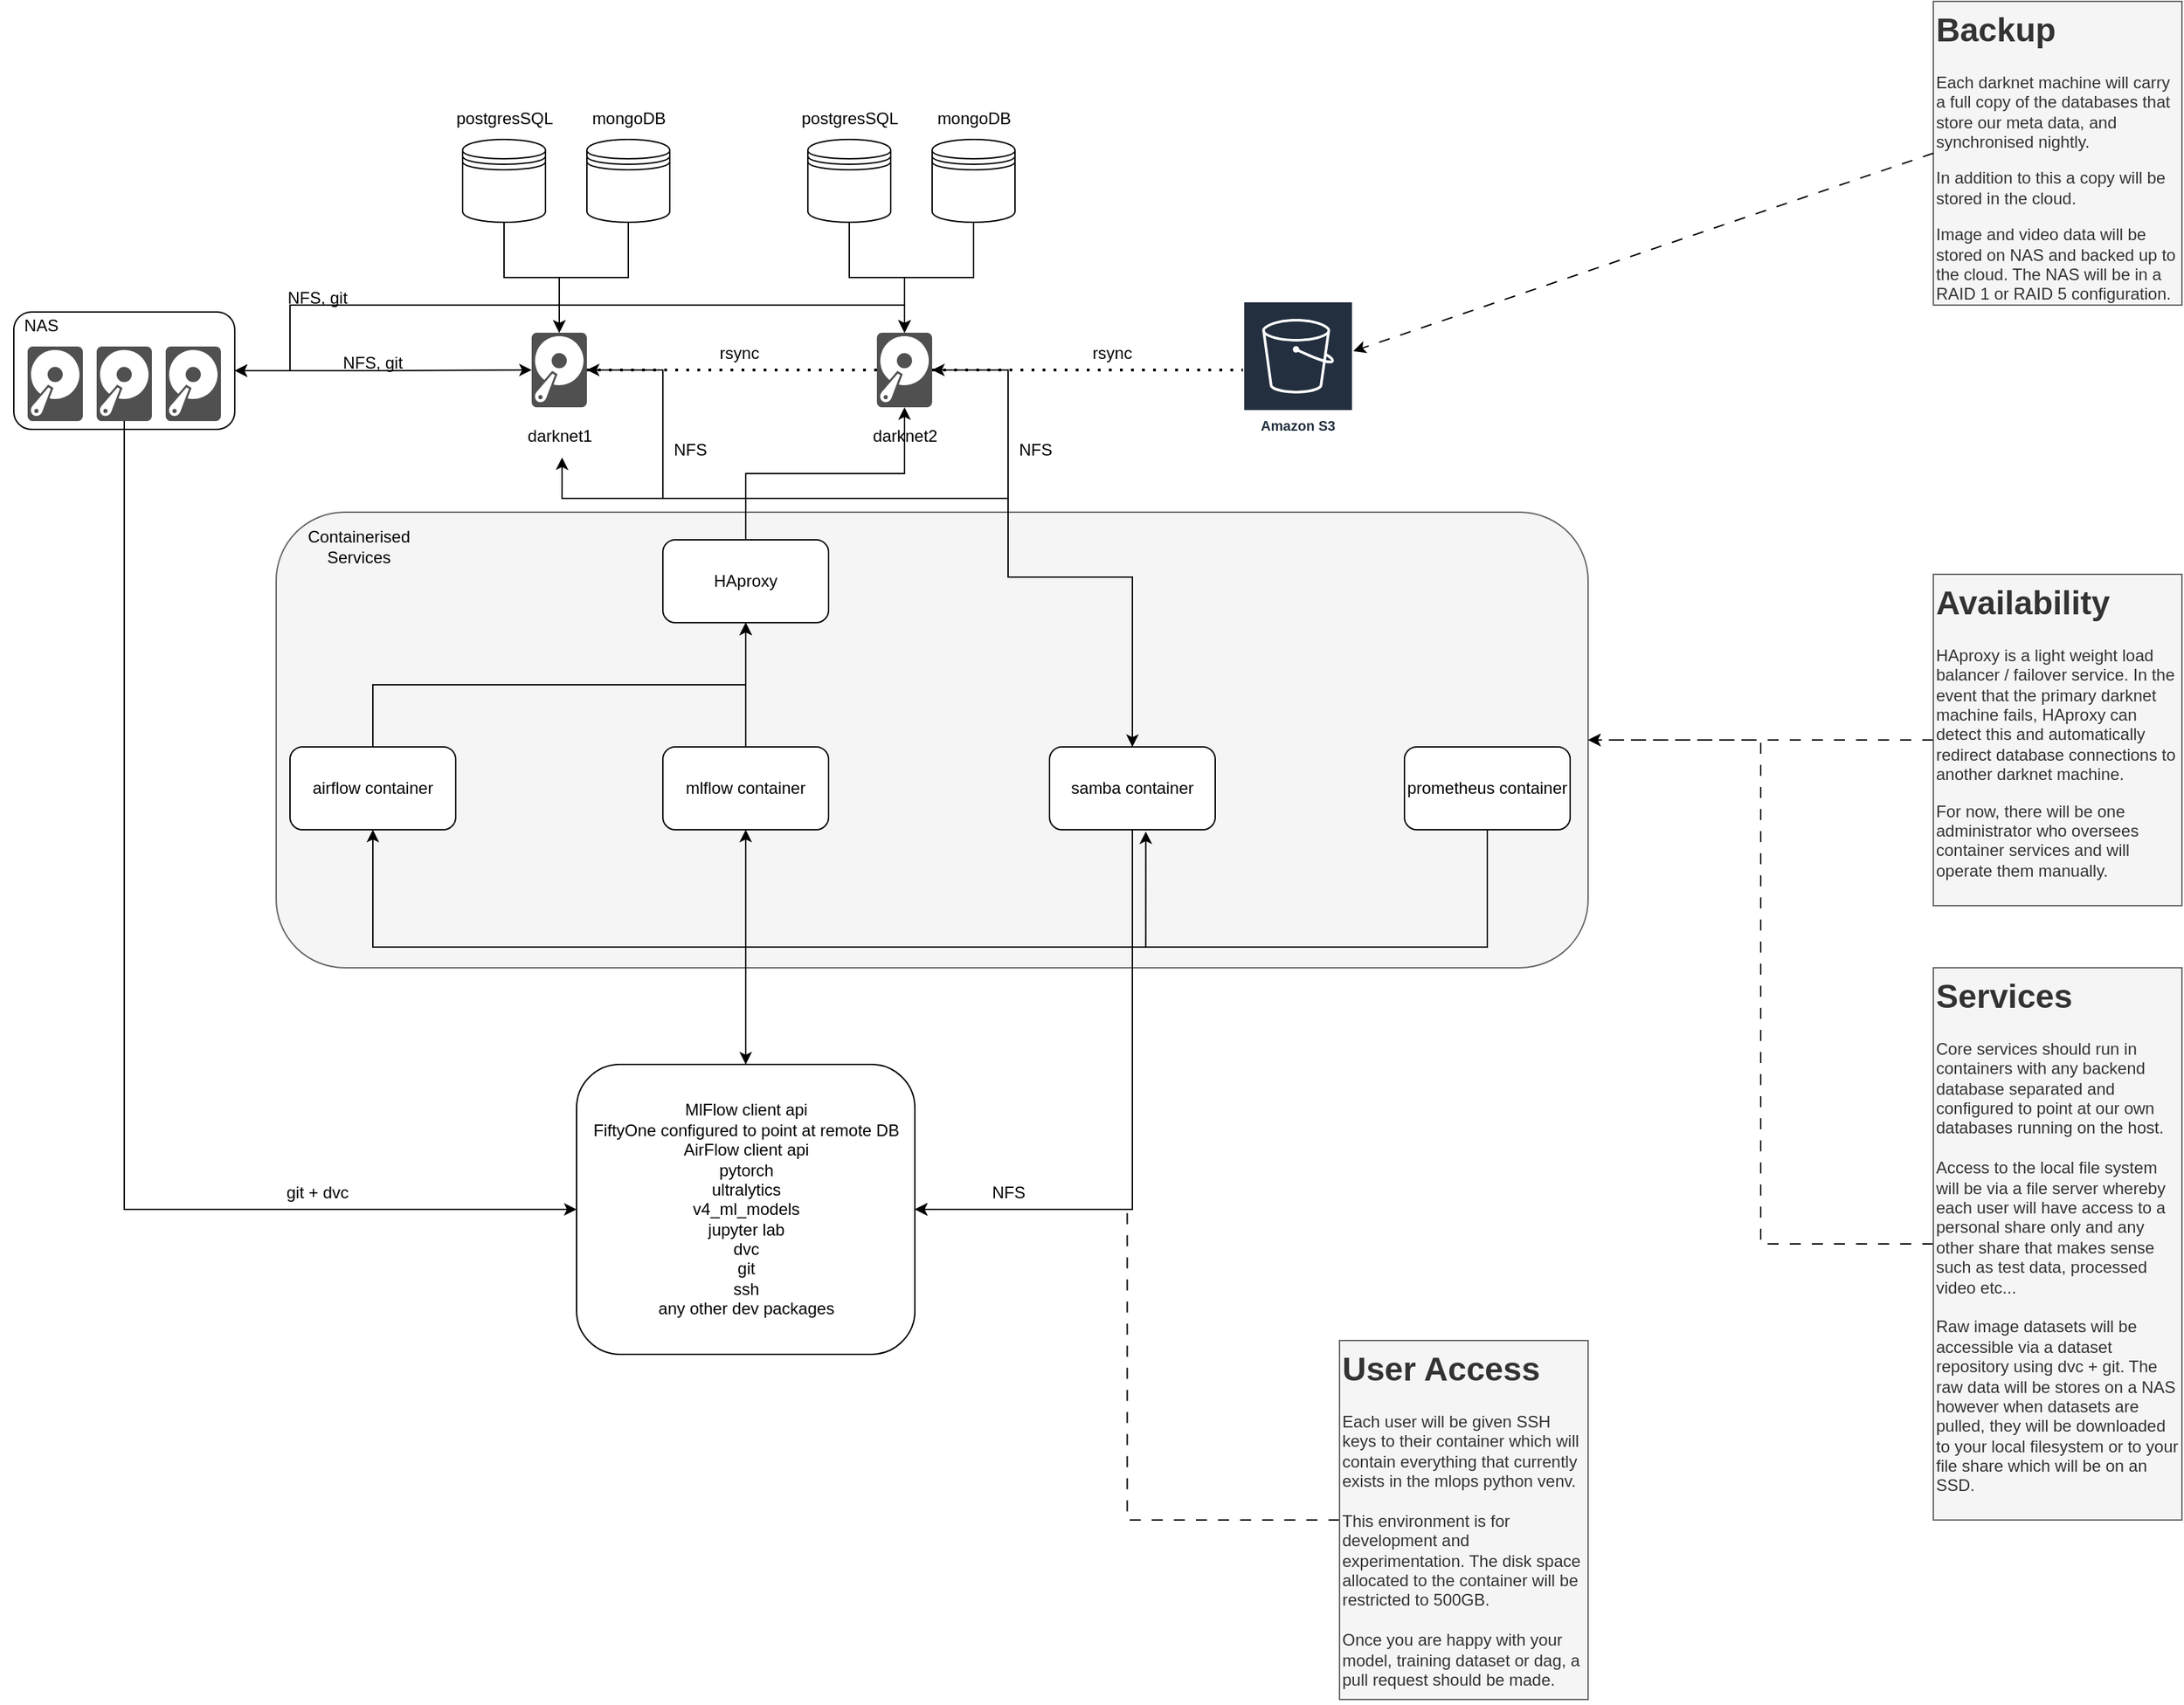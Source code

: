 <mxfile version="28.0.7">
  <diagram name="Page-1" id="zlQebdjS95O4ha25PJd4">
    <mxGraphModel dx="2893" dy="2314" grid="1" gridSize="10" guides="1" tooltips="1" connect="1" arrows="1" fold="1" page="1" pageScale="1" pageWidth="827" pageHeight="1169" math="0" shadow="0">
      <root>
        <mxCell id="0" />
        <mxCell id="1" parent="0" />
        <mxCell id="qNXbi0UsyPvYqDlCE00O-51" value="" style="rounded=1;whiteSpace=wrap;html=1;fillColor=#f5f5f5;fontColor=#333333;strokeColor=#666666;" vertex="1" parent="1">
          <mxGeometry x="-110" y="310" width="950" height="330" as="geometry" />
        </mxCell>
        <mxCell id="qNXbi0UsyPvYqDlCE00O-21" style="edgeStyle=orthogonalEdgeStyle;rounded=0;orthogonalLoop=1;jettySize=auto;html=1;exitX=0.5;exitY=1;exitDx=0;exitDy=0;" edge="1" parent="1" source="qNXbi0UsyPvYqDlCE00O-2" target="qNXbi0UsyPvYqDlCE00O-4">
          <mxGeometry relative="1" as="geometry" />
        </mxCell>
        <mxCell id="qNXbi0UsyPvYqDlCE00O-2" value="" style="shape=datastore;whiteSpace=wrap;html=1;" vertex="1" parent="1">
          <mxGeometry x="115" y="40" width="60" height="60" as="geometry" />
        </mxCell>
        <mxCell id="qNXbi0UsyPvYqDlCE00O-4" value="" style="sketch=0;pointerEvents=1;shadow=0;dashed=0;html=1;strokeColor=none;fillColor=#505050;labelPosition=center;verticalLabelPosition=bottom;verticalAlign=top;outlineConnect=0;align=center;shape=mxgraph.office.devices.hard_disk;" vertex="1" parent="1">
          <mxGeometry x="75" y="180" width="40" height="54" as="geometry" />
        </mxCell>
        <mxCell id="qNXbi0UsyPvYqDlCE00O-7" value="darknet1" style="text;html=1;align=center;verticalAlign=middle;resizable=0;points=[];autosize=1;strokeColor=none;fillColor=none;" vertex="1" parent="1">
          <mxGeometry x="60" y="240" width="70" height="30" as="geometry" />
        </mxCell>
        <mxCell id="qNXbi0UsyPvYqDlCE00O-9" value="mongoDB" style="text;html=1;align=center;verticalAlign=middle;resizable=0;points=[];autosize=1;strokeColor=none;fillColor=none;" vertex="1" parent="1">
          <mxGeometry x="105" y="10" width="80" height="30" as="geometry" />
        </mxCell>
        <mxCell id="qNXbi0UsyPvYqDlCE00O-10" value="Amazon S3" style="sketch=0;outlineConnect=0;fontColor=#232F3E;gradientColor=none;strokeColor=#ffffff;fillColor=#232F3E;dashed=0;verticalLabelPosition=middle;verticalAlign=bottom;align=center;html=1;whiteSpace=wrap;fontSize=10;fontStyle=1;spacing=3;shape=mxgraph.aws4.productIcon;prIcon=mxgraph.aws4.s3;" vertex="1" parent="1">
          <mxGeometry x="590" y="157" width="80" height="100" as="geometry" />
        </mxCell>
        <mxCell id="qNXbi0UsyPvYqDlCE00O-42" style="edgeStyle=orthogonalEdgeStyle;rounded=0;orthogonalLoop=1;jettySize=auto;html=1;exitX=0.5;exitY=0;exitDx=0;exitDy=0;entryX=0.5;entryY=1;entryDx=0;entryDy=0;" edge="1" parent="1" source="qNXbi0UsyPvYqDlCE00O-11" target="qNXbi0UsyPvYqDlCE00O-13">
          <mxGeometry relative="1" as="geometry" />
        </mxCell>
        <mxCell id="qNXbi0UsyPvYqDlCE00O-43" style="edgeStyle=orthogonalEdgeStyle;rounded=0;orthogonalLoop=1;jettySize=auto;html=1;exitX=0.5;exitY=0;exitDx=0;exitDy=0;entryX=0.5;entryY=1;entryDx=0;entryDy=0;" edge="1" parent="1" source="qNXbi0UsyPvYqDlCE00O-11" target="qNXbi0UsyPvYqDlCE00O-12">
          <mxGeometry relative="1" as="geometry" />
        </mxCell>
        <mxCell id="qNXbi0UsyPvYqDlCE00O-11" value="MlFlow client api&lt;div&gt;FiftyOne configured to point at remote DB&lt;/div&gt;&lt;div&gt;AirFlow client api&lt;/div&gt;&lt;div&gt;pytorch&lt;/div&gt;&lt;div&gt;ultralytics&lt;/div&gt;&lt;div&gt;v4_ml_models&lt;/div&gt;&lt;div&gt;jupyter lab&lt;/div&gt;&lt;div&gt;dvc&lt;/div&gt;&lt;div&gt;git&lt;/div&gt;&lt;div&gt;ssh&lt;/div&gt;&lt;div&gt;any other dev packages&lt;/div&gt;" style="rounded=1;whiteSpace=wrap;html=1;" vertex="1" parent="1">
          <mxGeometry x="107.5" y="710" width="245" height="210" as="geometry" />
        </mxCell>
        <mxCell id="qNXbi0UsyPvYqDlCE00O-32" style="edgeStyle=orthogonalEdgeStyle;rounded=0;orthogonalLoop=1;jettySize=auto;html=1;exitX=0.5;exitY=0;exitDx=0;exitDy=0;entryX=0.5;entryY=1;entryDx=0;entryDy=0;" edge="1" parent="1" source="qNXbi0UsyPvYqDlCE00O-12" target="qNXbi0UsyPvYqDlCE00O-19">
          <mxGeometry relative="1" as="geometry" />
        </mxCell>
        <mxCell id="qNXbi0UsyPvYqDlCE00O-12" value="airflow container" style="rounded=1;whiteSpace=wrap;html=1;" vertex="1" parent="1">
          <mxGeometry x="-100" y="480" width="120" height="60" as="geometry" />
        </mxCell>
        <mxCell id="qNXbi0UsyPvYqDlCE00O-34" style="edgeStyle=orthogonalEdgeStyle;rounded=0;orthogonalLoop=1;jettySize=auto;html=1;exitX=0.5;exitY=0;exitDx=0;exitDy=0;entryX=0.5;entryY=1;entryDx=0;entryDy=0;" edge="1" parent="1" source="qNXbi0UsyPvYqDlCE00O-13" target="qNXbi0UsyPvYqDlCE00O-19">
          <mxGeometry relative="1" as="geometry" />
        </mxCell>
        <mxCell id="qNXbi0UsyPvYqDlCE00O-13" value="mlflow container" style="rounded=1;whiteSpace=wrap;html=1;" vertex="1" parent="1">
          <mxGeometry x="170" y="480" width="120" height="60" as="geometry" />
        </mxCell>
        <mxCell id="qNXbi0UsyPvYqDlCE00O-20" style="edgeStyle=orthogonalEdgeStyle;rounded=0;orthogonalLoop=1;jettySize=auto;html=1;exitX=0.5;exitY=1;exitDx=0;exitDy=0;" edge="1" parent="1" source="qNXbi0UsyPvYqDlCE00O-14" target="qNXbi0UsyPvYqDlCE00O-4">
          <mxGeometry relative="1" as="geometry" />
        </mxCell>
        <mxCell id="qNXbi0UsyPvYqDlCE00O-14" value="" style="shape=datastore;whiteSpace=wrap;html=1;" vertex="1" parent="1">
          <mxGeometry x="25" y="40" width="60" height="60" as="geometry" />
        </mxCell>
        <mxCell id="qNXbi0UsyPvYqDlCE00O-15" value="postgresSQL" style="text;html=1;align=center;verticalAlign=middle;resizable=0;points=[];autosize=1;strokeColor=none;fillColor=none;" vertex="1" parent="1">
          <mxGeometry x="10" y="10" width="90" height="30" as="geometry" />
        </mxCell>
        <mxCell id="qNXbi0UsyPvYqDlCE00O-31" style="edgeStyle=orthogonalEdgeStyle;rounded=0;orthogonalLoop=1;jettySize=auto;html=1;exitX=0.5;exitY=0;exitDx=0;exitDy=0;" edge="1" parent="1" source="qNXbi0UsyPvYqDlCE00O-19" target="qNXbi0UsyPvYqDlCE00O-24">
          <mxGeometry relative="1" as="geometry" />
        </mxCell>
        <mxCell id="qNXbi0UsyPvYqDlCE00O-22" style="edgeStyle=orthogonalEdgeStyle;rounded=0;orthogonalLoop=1;jettySize=auto;html=1;exitX=0.5;exitY=1;exitDx=0;exitDy=0;" edge="1" parent="1" source="qNXbi0UsyPvYqDlCE00O-23" target="qNXbi0UsyPvYqDlCE00O-24">
          <mxGeometry relative="1" as="geometry" />
        </mxCell>
        <mxCell id="qNXbi0UsyPvYqDlCE00O-23" value="" style="shape=datastore;whiteSpace=wrap;html=1;" vertex="1" parent="1">
          <mxGeometry x="365" y="40" width="60" height="60" as="geometry" />
        </mxCell>
        <mxCell id="qNXbi0UsyPvYqDlCE00O-24" value="" style="sketch=0;pointerEvents=1;shadow=0;dashed=0;html=1;strokeColor=none;fillColor=#505050;labelPosition=center;verticalLabelPosition=bottom;verticalAlign=top;outlineConnect=0;align=center;shape=mxgraph.office.devices.hard_disk;" vertex="1" parent="1">
          <mxGeometry x="325" y="180" width="40" height="54" as="geometry" />
        </mxCell>
        <mxCell id="qNXbi0UsyPvYqDlCE00O-25" value="darknet2" style="text;html=1;align=center;verticalAlign=middle;resizable=0;points=[];autosize=1;strokeColor=none;fillColor=none;" vertex="1" parent="1">
          <mxGeometry x="310" y="240" width="70" height="30" as="geometry" />
        </mxCell>
        <mxCell id="qNXbi0UsyPvYqDlCE00O-26" value="mongoDB" style="text;html=1;align=center;verticalAlign=middle;resizable=0;points=[];autosize=1;strokeColor=none;fillColor=none;" vertex="1" parent="1">
          <mxGeometry x="355" y="10" width="80" height="30" as="geometry" />
        </mxCell>
        <mxCell id="qNXbi0UsyPvYqDlCE00O-27" style="edgeStyle=orthogonalEdgeStyle;rounded=0;orthogonalLoop=1;jettySize=auto;html=1;exitX=0.5;exitY=1;exitDx=0;exitDy=0;" edge="1" parent="1" source="qNXbi0UsyPvYqDlCE00O-28" target="qNXbi0UsyPvYqDlCE00O-24">
          <mxGeometry relative="1" as="geometry" />
        </mxCell>
        <mxCell id="qNXbi0UsyPvYqDlCE00O-28" value="" style="shape=datastore;whiteSpace=wrap;html=1;" vertex="1" parent="1">
          <mxGeometry x="275" y="40" width="60" height="60" as="geometry" />
        </mxCell>
        <mxCell id="qNXbi0UsyPvYqDlCE00O-29" value="postgresSQL" style="text;html=1;align=center;verticalAlign=middle;resizable=0;points=[];autosize=1;strokeColor=none;fillColor=none;" vertex="1" parent="1">
          <mxGeometry x="260" y="10" width="90" height="30" as="geometry" />
        </mxCell>
        <mxCell id="qNXbi0UsyPvYqDlCE00O-35" value="" style="endArrow=none;dashed=1;html=1;dashPattern=1 3;strokeWidth=2;rounded=0;" edge="1" parent="1" source="qNXbi0UsyPvYqDlCE00O-4" target="qNXbi0UsyPvYqDlCE00O-24">
          <mxGeometry width="50" height="50" relative="1" as="geometry">
            <mxPoint x="390" y="410" as="sourcePoint" />
            <mxPoint x="440" y="360" as="targetPoint" />
          </mxGeometry>
        </mxCell>
        <mxCell id="qNXbi0UsyPvYqDlCE00O-36" value="" style="endArrow=none;dashed=1;html=1;dashPattern=1 3;strokeWidth=2;rounded=0;" edge="1" parent="1" source="qNXbi0UsyPvYqDlCE00O-24" target="qNXbi0UsyPvYqDlCE00O-10">
          <mxGeometry width="50" height="50" relative="1" as="geometry">
            <mxPoint x="400" y="207" as="sourcePoint" />
            <mxPoint x="440" y="360" as="targetPoint" />
          </mxGeometry>
        </mxCell>
        <mxCell id="qNXbi0UsyPvYqDlCE00O-37" value="rsync" style="text;html=1;align=center;verticalAlign=middle;resizable=0;points=[];autosize=1;strokeColor=none;fillColor=none;" vertex="1" parent="1">
          <mxGeometry x="200" y="180" width="50" height="30" as="geometry" />
        </mxCell>
        <mxCell id="qNXbi0UsyPvYqDlCE00O-38" value="rsync" style="text;html=1;align=center;verticalAlign=middle;resizable=0;points=[];autosize=1;strokeColor=none;fillColor=none;" vertex="1" parent="1">
          <mxGeometry x="470" y="180" width="50" height="30" as="geometry" />
        </mxCell>
        <mxCell id="qNXbi0UsyPvYqDlCE00O-61" style="edgeStyle=orthogonalEdgeStyle;rounded=0;orthogonalLoop=1;jettySize=auto;html=1;exitX=0.5;exitY=1;exitDx=0;exitDy=0;entryX=1;entryY=0.5;entryDx=0;entryDy=0;" edge="1" parent="1" source="qNXbi0UsyPvYqDlCE00O-39" target="qNXbi0UsyPvYqDlCE00O-11">
          <mxGeometry relative="1" as="geometry" />
        </mxCell>
        <mxCell id="qNXbi0UsyPvYqDlCE00O-67" style="edgeStyle=orthogonalEdgeStyle;rounded=0;orthogonalLoop=1;jettySize=auto;html=1;exitX=0.5;exitY=0;exitDx=0;exitDy=0;" edge="1" parent="1" source="qNXbi0UsyPvYqDlCE00O-39" target="qNXbi0UsyPvYqDlCE00O-24">
          <mxGeometry relative="1" as="geometry">
            <Array as="points">
              <mxPoint x="510" y="357" />
              <mxPoint x="420" y="357" />
              <mxPoint x="420" y="207" />
            </Array>
          </mxGeometry>
        </mxCell>
        <mxCell id="qNXbi0UsyPvYqDlCE00O-68" style="edgeStyle=orthogonalEdgeStyle;rounded=0;orthogonalLoop=1;jettySize=auto;html=1;exitX=0.5;exitY=0;exitDx=0;exitDy=0;startArrow=classic;startFill=1;" edge="1" parent="1" source="qNXbi0UsyPvYqDlCE00O-39" target="qNXbi0UsyPvYqDlCE00O-4">
          <mxGeometry relative="1" as="geometry">
            <Array as="points">
              <mxPoint x="510" y="357" />
              <mxPoint x="420" y="357" />
              <mxPoint x="420" y="300" />
              <mxPoint x="170" y="300" />
              <mxPoint x="170" y="207" />
            </Array>
          </mxGeometry>
        </mxCell>
        <mxCell id="qNXbi0UsyPvYqDlCE00O-39" value="samba container" style="rounded=1;whiteSpace=wrap;html=1;" vertex="1" parent="1">
          <mxGeometry x="450" y="480" width="120" height="60" as="geometry" />
        </mxCell>
        <mxCell id="qNXbi0UsyPvYqDlCE00O-41" style="edgeStyle=orthogonalEdgeStyle;rounded=0;orthogonalLoop=1;jettySize=auto;html=1;exitX=0.5;exitY=0;exitDx=0;exitDy=0;entryX=0.581;entryY=1.022;entryDx=0;entryDy=0;entryPerimeter=0;" edge="1" parent="1" source="qNXbi0UsyPvYqDlCE00O-11" target="qNXbi0UsyPvYqDlCE00O-39">
          <mxGeometry relative="1" as="geometry" />
        </mxCell>
        <mxCell id="qNXbi0UsyPvYqDlCE00O-44" value="&lt;h1 style=&quot;margin-top: 0px;&quot;&gt;Backup&lt;/h1&gt;&lt;p&gt;Each darknet machine will carry a full copy of the databases that store our meta data, and synchronised nightly.&lt;/p&gt;&lt;p&gt;In addition to this a copy will be stored in the cloud.&amp;nbsp;&lt;/p&gt;&lt;p&gt;Image and video data will be stored on NAS and backed up to the cloud. The NAS will be in a RAID 1 or RAID 5 configuration.&lt;/p&gt;" style="text;html=1;whiteSpace=wrap;overflow=hidden;rounded=0;fillColor=#f5f5f5;fontColor=#333333;strokeColor=#666666;" vertex="1" parent="1">
          <mxGeometry x="1090" y="-60" width="180" height="220" as="geometry" />
        </mxCell>
        <mxCell id="qNXbi0UsyPvYqDlCE00O-45" value="" style="endArrow=classic;html=1;rounded=0;exitX=0;exitY=0.5;exitDx=0;exitDy=0;dashed=1;dashPattern=8 8;" edge="1" parent="1" source="qNXbi0UsyPvYqDlCE00O-44" target="qNXbi0UsyPvYqDlCE00O-10">
          <mxGeometry width="50" height="50" relative="1" as="geometry">
            <mxPoint x="470" y="300" as="sourcePoint" />
            <mxPoint x="520" y="250" as="targetPoint" />
          </mxGeometry>
        </mxCell>
        <mxCell id="qNXbi0UsyPvYqDlCE00O-48" style="edgeStyle=orthogonalEdgeStyle;rounded=0;orthogonalLoop=1;jettySize=auto;html=1;exitX=0;exitY=0.5;exitDx=0;exitDy=0;entryX=1;entryY=0.5;entryDx=0;entryDy=0;dashed=1;dashPattern=8 8;" edge="1" parent="1" source="qNXbi0UsyPvYqDlCE00O-47" target="qNXbi0UsyPvYqDlCE00O-51">
          <mxGeometry relative="1" as="geometry" />
        </mxCell>
        <mxCell id="qNXbi0UsyPvYqDlCE00O-47" value="&lt;h1 style=&quot;margin-top: 0px;&quot;&gt;Availability&lt;/h1&gt;&lt;p&gt;HAproxy is a light weight load balancer / failover service. In the event that the primary darknet machine fails, HAproxy can detect this and automatically redirect database connections to another darknet machine.&amp;nbsp;&lt;/p&gt;&lt;p&gt;For now, there will be one administrator who oversees container services and will operate them manually.&amp;nbsp;&lt;/p&gt;" style="text;html=1;whiteSpace=wrap;overflow=hidden;rounded=0;fillColor=#f5f5f5;fontColor=#333333;strokeColor=#666666;" vertex="1" parent="1">
          <mxGeometry x="1090" y="355" width="180" height="240" as="geometry" />
        </mxCell>
        <mxCell id="qNXbi0UsyPvYqDlCE00O-63" style="edgeStyle=orthogonalEdgeStyle;rounded=0;orthogonalLoop=1;jettySize=auto;html=1;entryX=1;entryY=0.5;entryDx=0;entryDy=0;dashed=1;dashPattern=8 8;" edge="1" parent="1" source="qNXbi0UsyPvYqDlCE00O-49" target="qNXbi0UsyPvYqDlCE00O-51">
          <mxGeometry relative="1" as="geometry" />
        </mxCell>
        <mxCell id="qNXbi0UsyPvYqDlCE00O-49" value="&lt;h1 style=&quot;margin-top: 0px;&quot;&gt;&lt;span style=&quot;background-color: transparent; color: light-dark(rgb(51, 51, 51), rgb(193, 193, 193));&quot;&gt;Services&lt;/span&gt;&lt;/h1&gt;&lt;div&gt;Core services should run in containers with any backend database separated and configured to point at our own databases running on the host.&amp;nbsp;&lt;/div&gt;&lt;div&gt;&lt;br&gt;&lt;/div&gt;&lt;div&gt;Access to the local file system will be via a file server whereby each user will have access to a personal share only and any other share that makes sense such as test data, processed video etc...&lt;/div&gt;&lt;div&gt;&lt;br&gt;&lt;/div&gt;&lt;div&gt;Raw image datasets will be accessible via a dataset repository using dvc + git. The raw data will be stores on a NAS however when datasets are pulled, they will be downloaded to your local filesystem or to your file share which will be on an SSD.&lt;/div&gt;" style="text;html=1;whiteSpace=wrap;overflow=hidden;rounded=0;fillColor=#f5f5f5;fontColor=#333333;strokeColor=#666666;" vertex="1" parent="1">
          <mxGeometry x="1090" y="640" width="180" height="400" as="geometry" />
        </mxCell>
        <mxCell id="qNXbi0UsyPvYqDlCE00O-52" value="Containerised Services" style="text;html=1;align=center;verticalAlign=middle;whiteSpace=wrap;rounded=0;" vertex="1" parent="1">
          <mxGeometry x="-80" y="320" width="60" height="30" as="geometry" />
        </mxCell>
        <mxCell id="qNXbi0UsyPvYqDlCE00O-58" value="" style="group" vertex="1" connectable="0" parent="1">
          <mxGeometry x="-310" y="160" width="170" height="90" as="geometry" />
        </mxCell>
        <mxCell id="qNXbi0UsyPvYqDlCE00O-56" value="" style="rounded=1;whiteSpace=wrap;html=1;" vertex="1" parent="qNXbi0UsyPvYqDlCE00O-58">
          <mxGeometry x="10" y="5" width="160" height="85" as="geometry" />
        </mxCell>
        <mxCell id="qNXbi0UsyPvYqDlCE00O-53" value="" style="sketch=0;pointerEvents=1;shadow=0;dashed=0;html=1;strokeColor=none;fillColor=#505050;labelPosition=center;verticalLabelPosition=bottom;verticalAlign=top;outlineConnect=0;align=center;shape=mxgraph.office.devices.hard_disk;" vertex="1" parent="qNXbi0UsyPvYqDlCE00O-58">
          <mxGeometry x="20" y="30" width="40" height="54" as="geometry" />
        </mxCell>
        <mxCell id="qNXbi0UsyPvYqDlCE00O-54" value="" style="sketch=0;pointerEvents=1;shadow=0;dashed=0;html=1;strokeColor=none;fillColor=#505050;labelPosition=center;verticalLabelPosition=bottom;verticalAlign=top;outlineConnect=0;align=center;shape=mxgraph.office.devices.hard_disk;" vertex="1" parent="qNXbi0UsyPvYqDlCE00O-58">
          <mxGeometry x="70" y="30" width="40" height="54" as="geometry" />
        </mxCell>
        <mxCell id="qNXbi0UsyPvYqDlCE00O-55" value="" style="sketch=0;pointerEvents=1;shadow=0;dashed=0;html=1;strokeColor=none;fillColor=#505050;labelPosition=center;verticalLabelPosition=bottom;verticalAlign=top;outlineConnect=0;align=center;shape=mxgraph.office.devices.hard_disk;" vertex="1" parent="qNXbi0UsyPvYqDlCE00O-58">
          <mxGeometry x="120" y="30" width="40" height="54" as="geometry" />
        </mxCell>
        <mxCell id="qNXbi0UsyPvYqDlCE00O-57" value="NAS" style="text;html=1;align=center;verticalAlign=middle;whiteSpace=wrap;rounded=0;" vertex="1" parent="qNXbi0UsyPvYqDlCE00O-58">
          <mxGeometry width="60" height="30" as="geometry" />
        </mxCell>
        <mxCell id="qNXbi0UsyPvYqDlCE00O-60" style="edgeStyle=orthogonalEdgeStyle;rounded=0;orthogonalLoop=1;jettySize=auto;html=1;exitX=0.5;exitY=1;exitDx=0;exitDy=0;entryX=0.5;entryY=0;entryDx=0;entryDy=0;" edge="1" parent="1" source="qNXbi0UsyPvYqDlCE00O-59" target="qNXbi0UsyPvYqDlCE00O-11">
          <mxGeometry relative="1" as="geometry" />
        </mxCell>
        <mxCell id="qNXbi0UsyPvYqDlCE00O-59" value="prometheus container" style="rounded=1;whiteSpace=wrap;html=1;" vertex="1" parent="1">
          <mxGeometry x="707" y="480" width="120" height="60" as="geometry" />
        </mxCell>
        <mxCell id="qNXbi0UsyPvYqDlCE00O-65" style="edgeStyle=orthogonalEdgeStyle;rounded=0;orthogonalLoop=1;jettySize=auto;html=1;exitX=0;exitY=0.5;exitDx=0;exitDy=0;entryX=1;entryY=0.5;entryDx=0;entryDy=0;dashed=1;dashPattern=8 8;" edge="1" parent="1" source="qNXbi0UsyPvYqDlCE00O-62" target="qNXbi0UsyPvYqDlCE00O-11">
          <mxGeometry relative="1" as="geometry" />
        </mxCell>
        <mxCell id="qNXbi0UsyPvYqDlCE00O-62" value="&lt;h1 style=&quot;margin-top: 0px;&quot;&gt;User Access&lt;/h1&gt;&lt;div&gt;Each user will be given SSH keys to their container which will contain everything that currently exists in the mlops python venv.&amp;nbsp;&lt;/div&gt;&lt;div&gt;&lt;br&gt;&lt;/div&gt;&lt;div&gt;This environment is for development and experimentation. The disk space allocated to the container will be restricted to 500GB.&amp;nbsp;&lt;/div&gt;&lt;div&gt;&lt;br&gt;&lt;/div&gt;&lt;div&gt;Once you are happy with your model, training dataset or dag, a pull request should be made.&amp;nbsp;&lt;/div&gt;" style="text;html=1;whiteSpace=wrap;overflow=hidden;rounded=0;fillColor=#f5f5f5;fontColor=#333333;strokeColor=#666666;" vertex="1" parent="1">
          <mxGeometry x="660" y="910" width="180" height="260" as="geometry" />
        </mxCell>
        <mxCell id="qNXbi0UsyPvYqDlCE00O-66" value="NFS" style="text;html=1;align=center;verticalAlign=middle;resizable=0;points=[];autosize=1;strokeColor=none;fillColor=none;" vertex="1" parent="1">
          <mxGeometry x="395" y="788" width="50" height="30" as="geometry" />
        </mxCell>
        <mxCell id="qNXbi0UsyPvYqDlCE00O-19" value="HAproxy" style="rounded=1;whiteSpace=wrap;html=1;" vertex="1" parent="1">
          <mxGeometry x="170" y="330" width="120" height="60" as="geometry" />
        </mxCell>
        <mxCell id="qNXbi0UsyPvYqDlCE00O-69" value="NFS" style="text;html=1;align=center;verticalAlign=middle;whiteSpace=wrap;rounded=0;" vertex="1" parent="1">
          <mxGeometry x="410" y="250" width="60" height="30" as="geometry" />
        </mxCell>
        <mxCell id="qNXbi0UsyPvYqDlCE00O-72" style="edgeStyle=orthogonalEdgeStyle;rounded=0;orthogonalLoop=1;jettySize=auto;html=1;exitX=0.5;exitY=0;exitDx=0;exitDy=0;entryX=0.529;entryY=1.011;entryDx=0;entryDy=0;entryPerimeter=0;" edge="1" parent="1" source="qNXbi0UsyPvYqDlCE00O-19" target="qNXbi0UsyPvYqDlCE00O-7">
          <mxGeometry relative="1" as="geometry" />
        </mxCell>
        <mxCell id="qNXbi0UsyPvYqDlCE00O-73" style="edgeStyle=orthogonalEdgeStyle;rounded=0;orthogonalLoop=1;jettySize=auto;html=1;exitX=1;exitY=0.5;exitDx=0;exitDy=0;startArrow=classic;startFill=1;" edge="1" parent="1" source="qNXbi0UsyPvYqDlCE00O-56" target="qNXbi0UsyPvYqDlCE00O-4">
          <mxGeometry relative="1" as="geometry" />
        </mxCell>
        <mxCell id="qNXbi0UsyPvYqDlCE00O-74" value="NFS" style="text;html=1;align=center;verticalAlign=middle;whiteSpace=wrap;rounded=0;" vertex="1" parent="1">
          <mxGeometry x="160" y="250" width="60" height="30" as="geometry" />
        </mxCell>
        <mxCell id="qNXbi0UsyPvYqDlCE00O-75" style="edgeStyle=orthogonalEdgeStyle;rounded=0;orthogonalLoop=1;jettySize=auto;html=1;exitX=1;exitY=0.5;exitDx=0;exitDy=0;startArrow=classic;startFill=1;" edge="1" parent="1" source="qNXbi0UsyPvYqDlCE00O-56" target="qNXbi0UsyPvYqDlCE00O-24">
          <mxGeometry relative="1" as="geometry">
            <Array as="points">
              <mxPoint x="-100" y="208" />
              <mxPoint x="-100" y="160" />
              <mxPoint x="345" y="160" />
            </Array>
          </mxGeometry>
        </mxCell>
        <mxCell id="qNXbi0UsyPvYqDlCE00O-76" value="NFS, git" style="text;html=1;align=center;verticalAlign=middle;whiteSpace=wrap;rounded=0;" vertex="1" parent="1">
          <mxGeometry x="-70" y="187" width="60" height="30" as="geometry" />
        </mxCell>
        <mxCell id="qNXbi0UsyPvYqDlCE00O-77" value="NFS, git" style="text;html=1;align=center;verticalAlign=middle;whiteSpace=wrap;rounded=0;" vertex="1" parent="1">
          <mxGeometry x="-110" y="140" width="60" height="30" as="geometry" />
        </mxCell>
        <mxCell id="qNXbi0UsyPvYqDlCE00O-78" style="edgeStyle=orthogonalEdgeStyle;rounded=0;orthogonalLoop=1;jettySize=auto;html=1;entryX=0;entryY=0.5;entryDx=0;entryDy=0;" edge="1" parent="1" source="qNXbi0UsyPvYqDlCE00O-54" target="qNXbi0UsyPvYqDlCE00O-11">
          <mxGeometry relative="1" as="geometry">
            <Array as="points">
              <mxPoint x="-220" y="815" />
            </Array>
          </mxGeometry>
        </mxCell>
        <mxCell id="qNXbi0UsyPvYqDlCE00O-79" value="git + dvc" style="text;html=1;align=center;verticalAlign=middle;whiteSpace=wrap;rounded=0;" vertex="1" parent="1">
          <mxGeometry x="-110" y="788" width="60" height="30" as="geometry" />
        </mxCell>
      </root>
    </mxGraphModel>
  </diagram>
</mxfile>

